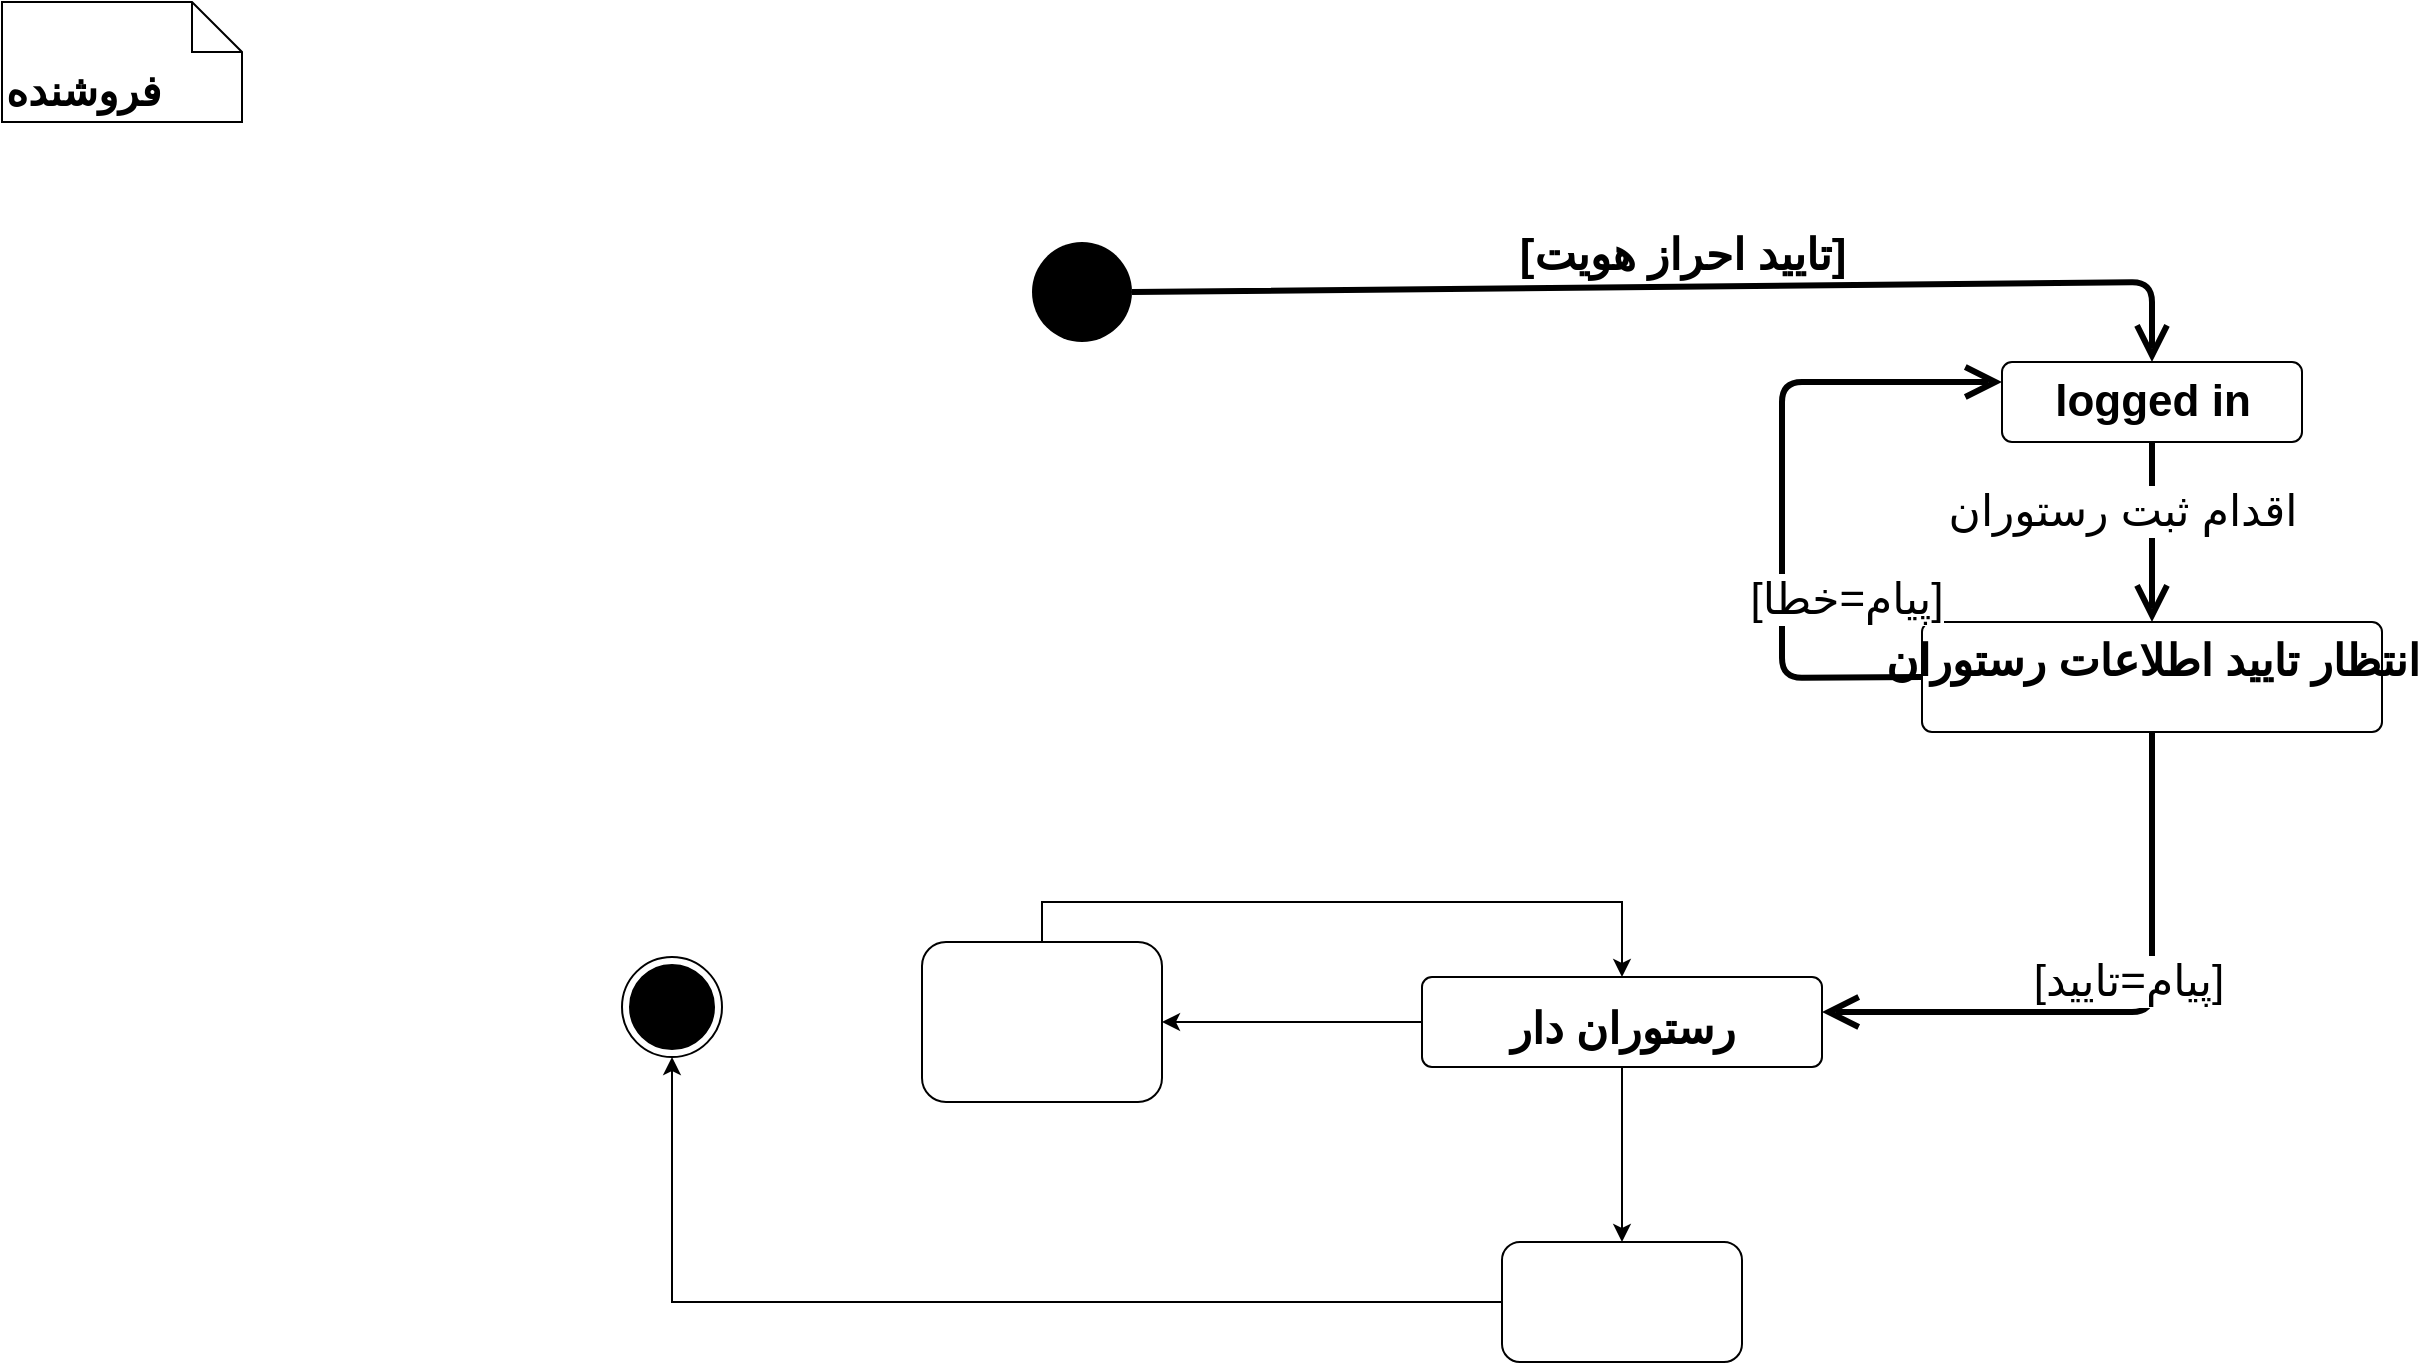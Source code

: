 <mxfile version="14.1.3" type="github">
  <diagram name="Page-1" id="58cdce13-f638-feb5-8d6f-7d28b1aa9fa0">
    <mxGraphModel dx="920" dy="502" grid="1" gridSize="10" guides="1" tooltips="1" connect="1" arrows="1" fold="1" page="1" pageScale="1" pageWidth="1100" pageHeight="850" background="#ffffff" math="0" shadow="0">
      <root>
        <mxCell id="0" />
        <mxCell id="1" parent="0" />
        <mxCell id="qLAmZXMIbUz67TFTp53_-4" value="" style="ellipse;html=1;shape=endState;fillColor=#000000;strokeColor=#000000;" parent="1" vertex="1">
          <mxGeometry x="310" y="477.5" width="50" height="50" as="geometry" />
        </mxCell>
        <mxCell id="qLAmZXMIbUz67TFTp53_-5" value="&lt;b&gt;&lt;font style=&quot;font-size: 21px&quot;&gt;فروشنده&lt;/font&gt;&lt;/b&gt;" style="shape=note2;boundedLbl=1;whiteSpace=wrap;html=1;size=25;verticalAlign=top;align=left;" parent="1" vertex="1">
          <mxGeometry width="120" height="60" as="geometry" />
        </mxCell>
        <mxCell id="FcyZnMZGrbSRMLAjMmXu-3" value="&lt;b&gt;&lt;font style=&quot;font-size: 22px&quot;&gt;[تایید احراز هویت]&lt;br&gt;&lt;/font&gt;&lt;/b&gt;" style="edgeStyle=none;html=1;endArrow=open;endSize=12;strokeWidth=3;verticalAlign=bottom;exitX=1;exitY=0.5;exitDx=0;exitDy=0;entryX=0.5;entryY=0;entryDx=0;entryDy=0;" edge="1" parent="1" source="qLAmZXMIbUz67TFTp53_-3" target="FcyZnMZGrbSRMLAjMmXu-5">
          <mxGeometry width="160" relative="1" as="geometry">
            <mxPoint x="820" y="170" as="sourcePoint" />
            <mxPoint x="890" y="220" as="targetPoint" />
            <Array as="points">
              <mxPoint x="1075" y="140" />
            </Array>
          </mxGeometry>
        </mxCell>
        <mxCell id="FcyZnMZGrbSRMLAjMmXu-5" value="&lt;b&gt;&lt;font style=&quot;font-size: 22px&quot;&gt;logged in &lt;br&gt;&lt;/font&gt;&lt;/b&gt;" style="html=1;align=center;verticalAlign=top;rounded=1;absoluteArcSize=1;arcSize=10;dashed=0;" vertex="1" parent="1">
          <mxGeometry x="1000" y="180" width="150" height="40" as="geometry" />
        </mxCell>
        <mxCell id="FcyZnMZGrbSRMLAjMmXu-6" value="&lt;font style=&quot;font-size: 22px&quot;&gt;اقدام ثبت رستوران &lt;br&gt;&lt;/font&gt;" style="edgeStyle=none;html=1;endArrow=open;endSize=12;strokeWidth=3;verticalAlign=bottom;exitX=0.5;exitY=1;exitDx=0;exitDy=0;entryX=0.5;entryY=0;entryDx=0;entryDy=0;" edge="1" parent="1" source="FcyZnMZGrbSRMLAjMmXu-5" target="FcyZnMZGrbSRMLAjMmXu-7">
          <mxGeometry x="0.111" y="-15" width="160" relative="1" as="geometry">
            <mxPoint x="850" y="360" as="sourcePoint" />
            <mxPoint x="1040" y="400" as="targetPoint" />
            <Array as="points" />
            <mxPoint as="offset" />
          </mxGeometry>
        </mxCell>
        <mxCell id="FcyZnMZGrbSRMLAjMmXu-7" value="&lt;b&gt;&lt;font style=&quot;font-size: 22px&quot;&gt;انتظار تایید اطلاعات رستوران&lt;br&gt;&lt;/font&gt;&lt;/b&gt;" style="html=1;align=center;verticalAlign=top;rounded=1;absoluteArcSize=1;arcSize=10;dashed=0;" vertex="1" parent="1">
          <mxGeometry x="960" y="310" width="230" height="55" as="geometry" />
        </mxCell>
        <mxCell id="FcyZnMZGrbSRMLAjMmXu-8" value="&lt;font style=&quot;font-size: 22px&quot;&gt;[پیام=تایید]&lt;/font&gt;" style="edgeStyle=none;html=1;endArrow=open;endSize=12;strokeWidth=3;verticalAlign=bottom;exitX=0.5;exitY=1;exitDx=0;exitDy=0;" edge="1" parent="1" source="FcyZnMZGrbSRMLAjMmXu-7">
          <mxGeometry width="160" relative="1" as="geometry">
            <mxPoint x="790" y="505" as="sourcePoint" />
            <mxPoint x="910" y="505" as="targetPoint" />
            <Array as="points">
              <mxPoint x="1075" y="505" />
            </Array>
          </mxGeometry>
        </mxCell>
        <mxCell id="FcyZnMZGrbSRMLAjMmXu-9" value="&lt;font style=&quot;font-size: 22px&quot;&gt;[پیام=خطا]&lt;/font&gt;" style="edgeStyle=none;html=1;endArrow=open;endSize=12;strokeWidth=3;verticalAlign=bottom;exitX=0;exitY=0.5;exitDx=0;exitDy=0;entryX=0;entryY=0.25;entryDx=0;entryDy=0;" edge="1" parent="1" source="FcyZnMZGrbSRMLAjMmXu-7" target="FcyZnMZGrbSRMLAjMmXu-5">
          <mxGeometry x="-0.426" y="-32" width="160" relative="1" as="geometry">
            <mxPoint x="780" y="340" as="sourcePoint" />
            <mxPoint x="747.5" y="495.0" as="targetPoint" />
            <Array as="points">
              <mxPoint x="890" y="338" />
              <mxPoint x="890" y="190" />
            </Array>
            <mxPoint as="offset" />
          </mxGeometry>
        </mxCell>
        <mxCell id="FcyZnMZGrbSRMLAjMmXu-13" style="edgeStyle=orthogonalEdgeStyle;rounded=0;orthogonalLoop=1;jettySize=auto;html=1;exitX=0;exitY=0.5;exitDx=0;exitDy=0;entryX=1;entryY=0.5;entryDx=0;entryDy=0;fontSize=15;" edge="1" parent="1" source="FcyZnMZGrbSRMLAjMmXu-10" target="FcyZnMZGrbSRMLAjMmXu-11">
          <mxGeometry relative="1" as="geometry" />
        </mxCell>
        <mxCell id="FcyZnMZGrbSRMLAjMmXu-16" style="edgeStyle=orthogonalEdgeStyle;rounded=0;orthogonalLoop=1;jettySize=auto;html=1;exitX=0.5;exitY=1;exitDx=0;exitDy=0;fontSize=15;" edge="1" parent="1" source="FcyZnMZGrbSRMLAjMmXu-10" target="FcyZnMZGrbSRMLAjMmXu-15">
          <mxGeometry relative="1" as="geometry" />
        </mxCell>
        <mxCell id="FcyZnMZGrbSRMLAjMmXu-10" value="&lt;font style=&quot;font-size: 22px&quot;&gt;&lt;b&gt;&lt;font style=&quot;font-size: 22px&quot;&gt;رستوران دار&lt;/font&gt;&lt;font style=&quot;font-size: 31px&quot;&gt;&lt;br&gt;&lt;/font&gt;&lt;/b&gt;&lt;/font&gt;" style="html=1;align=center;verticalAlign=middle;rounded=1;absoluteArcSize=1;arcSize=10;dashed=0;" vertex="1" parent="1">
          <mxGeometry x="710" y="487.5" width="200" height="45" as="geometry" />
        </mxCell>
        <mxCell id="FcyZnMZGrbSRMLAjMmXu-11" value="" style="rounded=1;whiteSpace=wrap;html=1;fontSize=15;" vertex="1" parent="1">
          <mxGeometry x="460" y="470" width="120" height="80" as="geometry" />
        </mxCell>
        <mxCell id="qLAmZXMIbUz67TFTp53_-3" value="" style="ellipse;fillColor=#000000;strokeColor=none;" parent="1" vertex="1">
          <mxGeometry x="515" y="120" width="50" height="50" as="geometry" />
        </mxCell>
        <mxCell id="FcyZnMZGrbSRMLAjMmXu-14" style="edgeStyle=orthogonalEdgeStyle;rounded=0;orthogonalLoop=1;jettySize=auto;html=1;exitX=0.5;exitY=0;exitDx=0;exitDy=0;fontSize=15;entryX=0.5;entryY=0;entryDx=0;entryDy=0;" edge="1" parent="1" source="FcyZnMZGrbSRMLAjMmXu-11" target="FcyZnMZGrbSRMLAjMmXu-10">
          <mxGeometry relative="1" as="geometry">
            <mxPoint x="510" y="380" as="sourcePoint" />
            <mxPoint x="830" y="460" as="targetPoint" />
            <Array as="points">
              <mxPoint x="520" y="450" />
              <mxPoint x="810" y="450" />
            </Array>
          </mxGeometry>
        </mxCell>
        <mxCell id="FcyZnMZGrbSRMLAjMmXu-17" style="edgeStyle=orthogonalEdgeStyle;rounded=0;orthogonalLoop=1;jettySize=auto;html=1;exitX=0;exitY=0.5;exitDx=0;exitDy=0;entryX=0.5;entryY=1;entryDx=0;entryDy=0;fontSize=15;" edge="1" parent="1" source="FcyZnMZGrbSRMLAjMmXu-15" target="qLAmZXMIbUz67TFTp53_-4">
          <mxGeometry relative="1" as="geometry" />
        </mxCell>
        <mxCell id="FcyZnMZGrbSRMLAjMmXu-15" value="" style="rounded=1;whiteSpace=wrap;html=1;fontSize=15;" vertex="1" parent="1">
          <mxGeometry x="750" y="620" width="120" height="60" as="geometry" />
        </mxCell>
      </root>
    </mxGraphModel>
  </diagram>
</mxfile>
